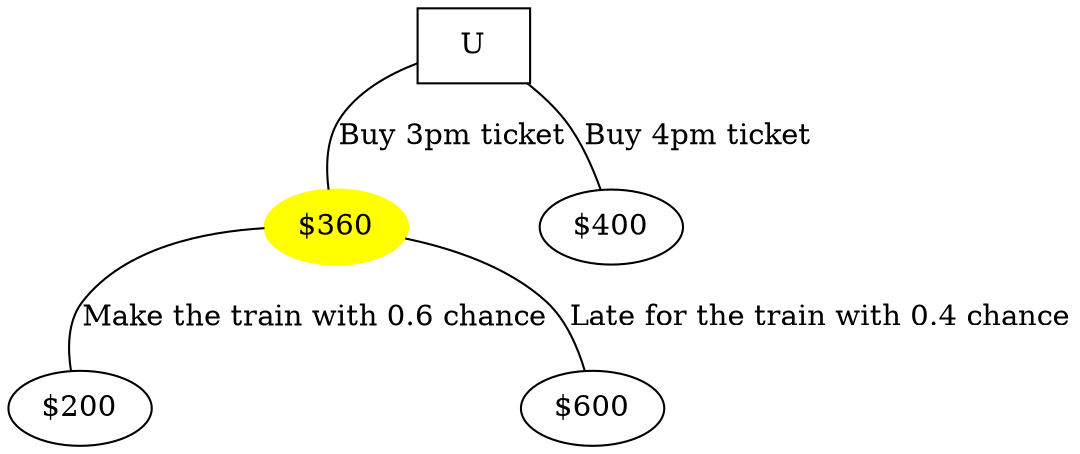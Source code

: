 graph g {
      style="filled";
      color="lightgrey";
      U[shape="box"];
      "$360"[style="filled" color="yellow"];
      U -- "$360"[label="Buy 3pm ticket"];
      "$360" -- "$200"[label="Make the train with 0.6 chance"];
      "$360" -- "$600"[label="Late for the train with 0.4 chance"];
      U -- "$400"[label="Buy 4pm ticket"];
}